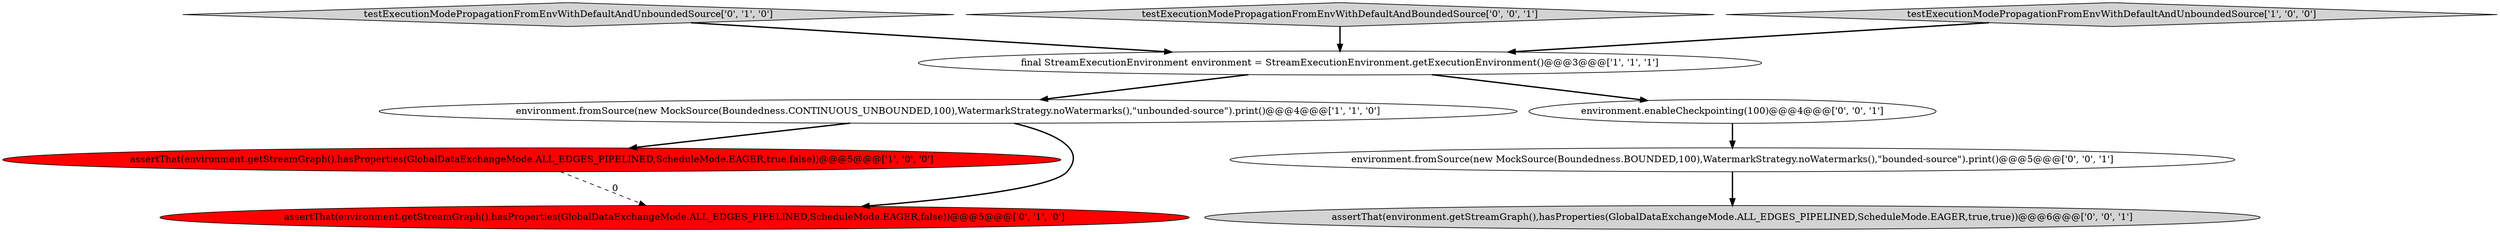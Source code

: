 digraph {
0 [style = filled, label = "final StreamExecutionEnvironment environment = StreamExecutionEnvironment.getExecutionEnvironment()@@@3@@@['1', '1', '1']", fillcolor = white, shape = ellipse image = "AAA0AAABBB1BBB"];
4 [style = filled, label = "testExecutionModePropagationFromEnvWithDefaultAndUnboundedSource['0', '1', '0']", fillcolor = lightgray, shape = diamond image = "AAA0AAABBB2BBB"];
1 [style = filled, label = "assertThat(environment.getStreamGraph(),hasProperties(GlobalDataExchangeMode.ALL_EDGES_PIPELINED,ScheduleMode.EAGER,true,false))@@@5@@@['1', '0', '0']", fillcolor = red, shape = ellipse image = "AAA1AAABBB1BBB"];
6 [style = filled, label = "assertThat(environment.getStreamGraph(),hasProperties(GlobalDataExchangeMode.ALL_EDGES_PIPELINED,ScheduleMode.EAGER,true,true))@@@6@@@['0', '0', '1']", fillcolor = lightgray, shape = ellipse image = "AAA0AAABBB3BBB"];
7 [style = filled, label = "testExecutionModePropagationFromEnvWithDefaultAndBoundedSource['0', '0', '1']", fillcolor = lightgray, shape = diamond image = "AAA0AAABBB3BBB"];
3 [style = filled, label = "testExecutionModePropagationFromEnvWithDefaultAndUnboundedSource['1', '0', '0']", fillcolor = lightgray, shape = diamond image = "AAA0AAABBB1BBB"];
8 [style = filled, label = "environment.fromSource(new MockSource(Boundedness.BOUNDED,100),WatermarkStrategy.noWatermarks(),\"bounded-source\").print()@@@5@@@['0', '0', '1']", fillcolor = white, shape = ellipse image = "AAA0AAABBB3BBB"];
2 [style = filled, label = "environment.fromSource(new MockSource(Boundedness.CONTINUOUS_UNBOUNDED,100),WatermarkStrategy.noWatermarks(),\"unbounded-source\").print()@@@4@@@['1', '1', '0']", fillcolor = white, shape = ellipse image = "AAA0AAABBB1BBB"];
9 [style = filled, label = "environment.enableCheckpointing(100)@@@4@@@['0', '0', '1']", fillcolor = white, shape = ellipse image = "AAA0AAABBB3BBB"];
5 [style = filled, label = "assertThat(environment.getStreamGraph(),hasProperties(GlobalDataExchangeMode.ALL_EDGES_PIPELINED,ScheduleMode.EAGER,false))@@@5@@@['0', '1', '0']", fillcolor = red, shape = ellipse image = "AAA1AAABBB2BBB"];
0->9 [style = bold, label=""];
8->6 [style = bold, label=""];
0->2 [style = bold, label=""];
7->0 [style = bold, label=""];
1->5 [style = dashed, label="0"];
9->8 [style = bold, label=""];
2->1 [style = bold, label=""];
3->0 [style = bold, label=""];
4->0 [style = bold, label=""];
2->5 [style = bold, label=""];
}
